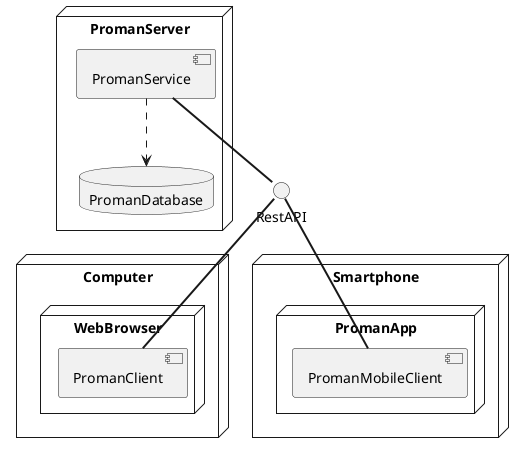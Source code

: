 @startuml proman
node PromanServer{
  database PromanDatabase
  component PromanService
  PromanService-[dashed]->PromanDatabase
}
node Computer{
  node WebBrowser{
    component PromanClient
  }
}
node Smartphone{
  node PromanApp{
    component PromanMobileClient
  }
}
interface RestAPI

PromanService == RestAPI
RestAPI == PromanClient
RestAPI == PromanMobileClient


@enduml